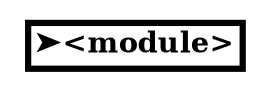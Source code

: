 digraph invocation_tree {
	node [shape=plaintext]
	0 [label=<
<TABLE BORDER="3" CELLBORDER="0" CELLSPACING="0" BGCOLOR="#ffffff">
  <TR><TD ALIGN="left">➤<B>&lt;module&gt;</B></TD></TR>
</TABLE>>]
}
